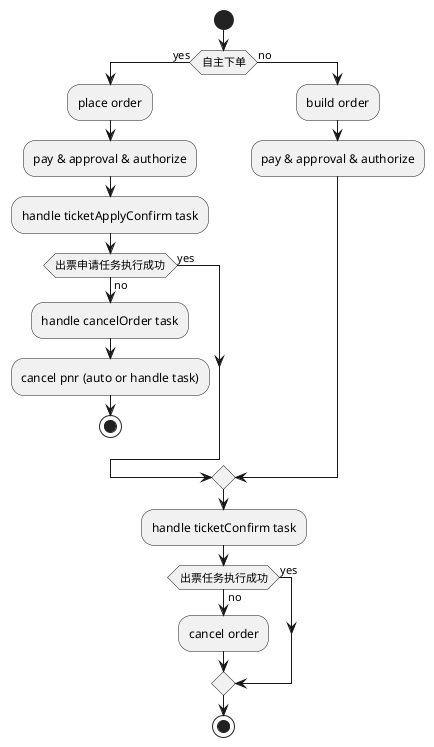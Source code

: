 @startuml
start

if (自主下单) then (yes)
  :place order;
  :pay & approval & authorize;
  :handle ticketApplyConfirm task;
   
  if (出票申请任务执行成功) then (yes)
  else (no) 
    :handle cancelOrder task;
    :cancel pnr (auto or handle task);
    stop
  endif

else (no)
  :build order;
  :pay & approval & authorize;

endif

:handle ticketConfirm task;
  
if (出票任务执行成功) then (yes)
else (no) 
  :cancel order; 
endif

stop
@enduml
